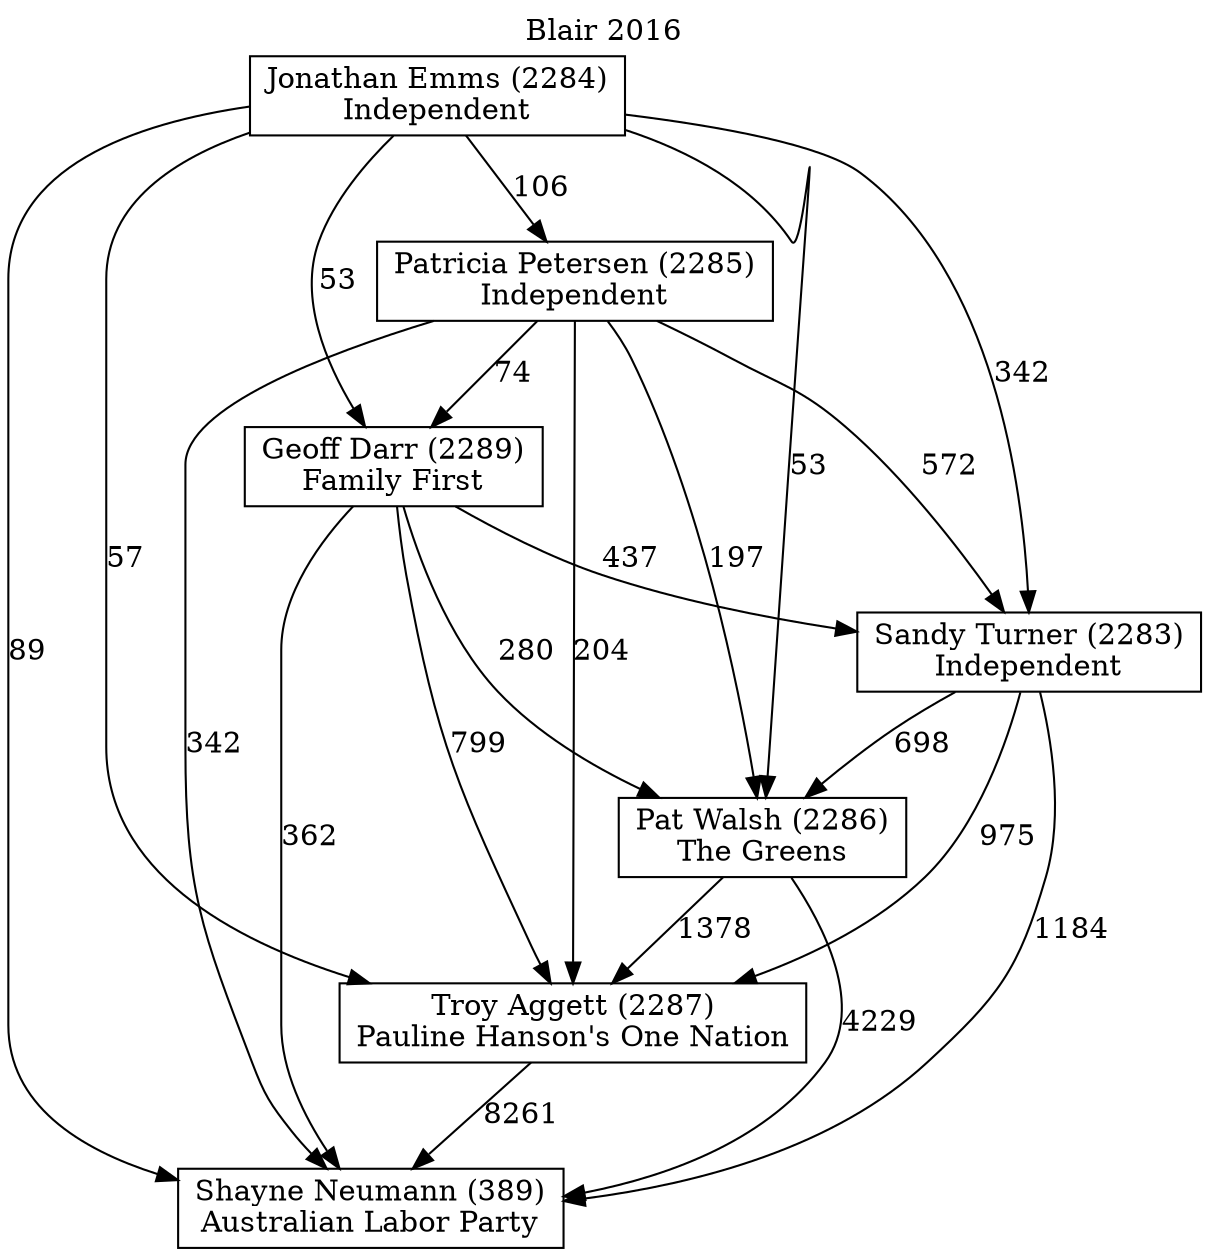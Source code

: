 // House preference flow
digraph "Shayne Neumann (389)_Blair_2016" {
	graph [label="Blair 2016" labelloc=t mclimit=10]
	node [shape=box]
	"Shayne Neumann (389)" [label="Shayne Neumann (389)
Australian Labor Party"]
	"Troy Aggett (2287)" [label="Troy Aggett (2287)
Pauline Hanson's One Nation"]
	"Pat Walsh (2286)" [label="Pat Walsh (2286)
The Greens"]
	"Sandy Turner (2283)" [label="Sandy Turner (2283)
Independent"]
	"Geoff Darr (2289)" [label="Geoff Darr (2289)
Family First"]
	"Patricia Petersen (2285)" [label="Patricia Petersen (2285)
Independent"]
	"Jonathan Emms (2284)" [label="Jonathan Emms (2284)
Independent"]
	"Troy Aggett (2287)" -> "Shayne Neumann (389)" [label=8261]
	"Pat Walsh (2286)" -> "Troy Aggett (2287)" [label=1378]
	"Sandy Turner (2283)" -> "Pat Walsh (2286)" [label=698]
	"Geoff Darr (2289)" -> "Sandy Turner (2283)" [label=437]
	"Patricia Petersen (2285)" -> "Geoff Darr (2289)" [label=74]
	"Jonathan Emms (2284)" -> "Patricia Petersen (2285)" [label=106]
	"Pat Walsh (2286)" -> "Shayne Neumann (389)" [label=4229]
	"Sandy Turner (2283)" -> "Shayne Neumann (389)" [label=1184]
	"Geoff Darr (2289)" -> "Shayne Neumann (389)" [label=362]
	"Patricia Petersen (2285)" -> "Shayne Neumann (389)" [label=342]
	"Jonathan Emms (2284)" -> "Shayne Neumann (389)" [label=89]
	"Jonathan Emms (2284)" -> "Geoff Darr (2289)" [label=53]
	"Patricia Petersen (2285)" -> "Sandy Turner (2283)" [label=572]
	"Jonathan Emms (2284)" -> "Sandy Turner (2283)" [label=342]
	"Geoff Darr (2289)" -> "Pat Walsh (2286)" [label=280]
	"Patricia Petersen (2285)" -> "Pat Walsh (2286)" [label=197]
	"Jonathan Emms (2284)" -> "Pat Walsh (2286)" [label=53]
	"Sandy Turner (2283)" -> "Troy Aggett (2287)" [label=975]
	"Geoff Darr (2289)" -> "Troy Aggett (2287)" [label=799]
	"Patricia Petersen (2285)" -> "Troy Aggett (2287)" [label=204]
	"Jonathan Emms (2284)" -> "Troy Aggett (2287)" [label=57]
}
